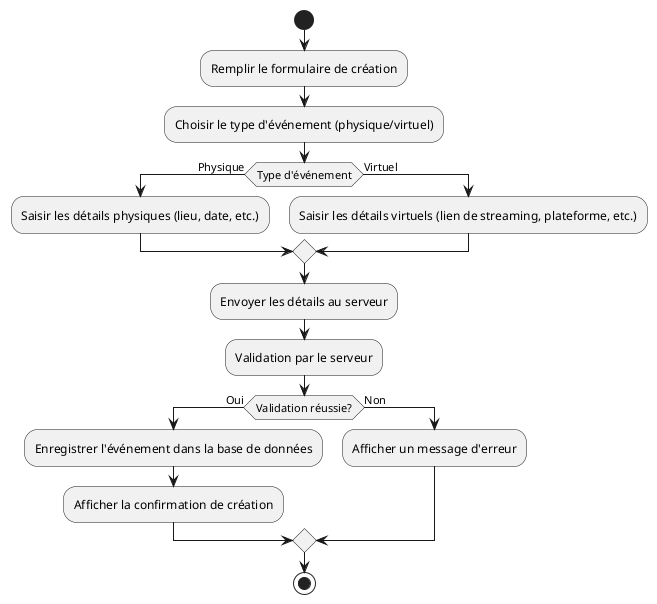@startuml
start
:Remplir le formulaire de création;
:Choisir le type d'événement (physique/virtuel);
if (Type d'événement) then (Physique)
    :Saisir les détails physiques (lieu, date, etc.);
else (Virtuel)
    :Saisir les détails virtuels (lien de streaming, plateforme, etc.);
endif
:Envoyer les détails au serveur;
:Validation par le serveur;
if (Validation réussie?) then (Oui)
    :Enregistrer l'événement dans la base de données;
    :Afficher la confirmation de création;
else (Non)
    :Afficher un message d'erreur;
endif
stop

@enduml
